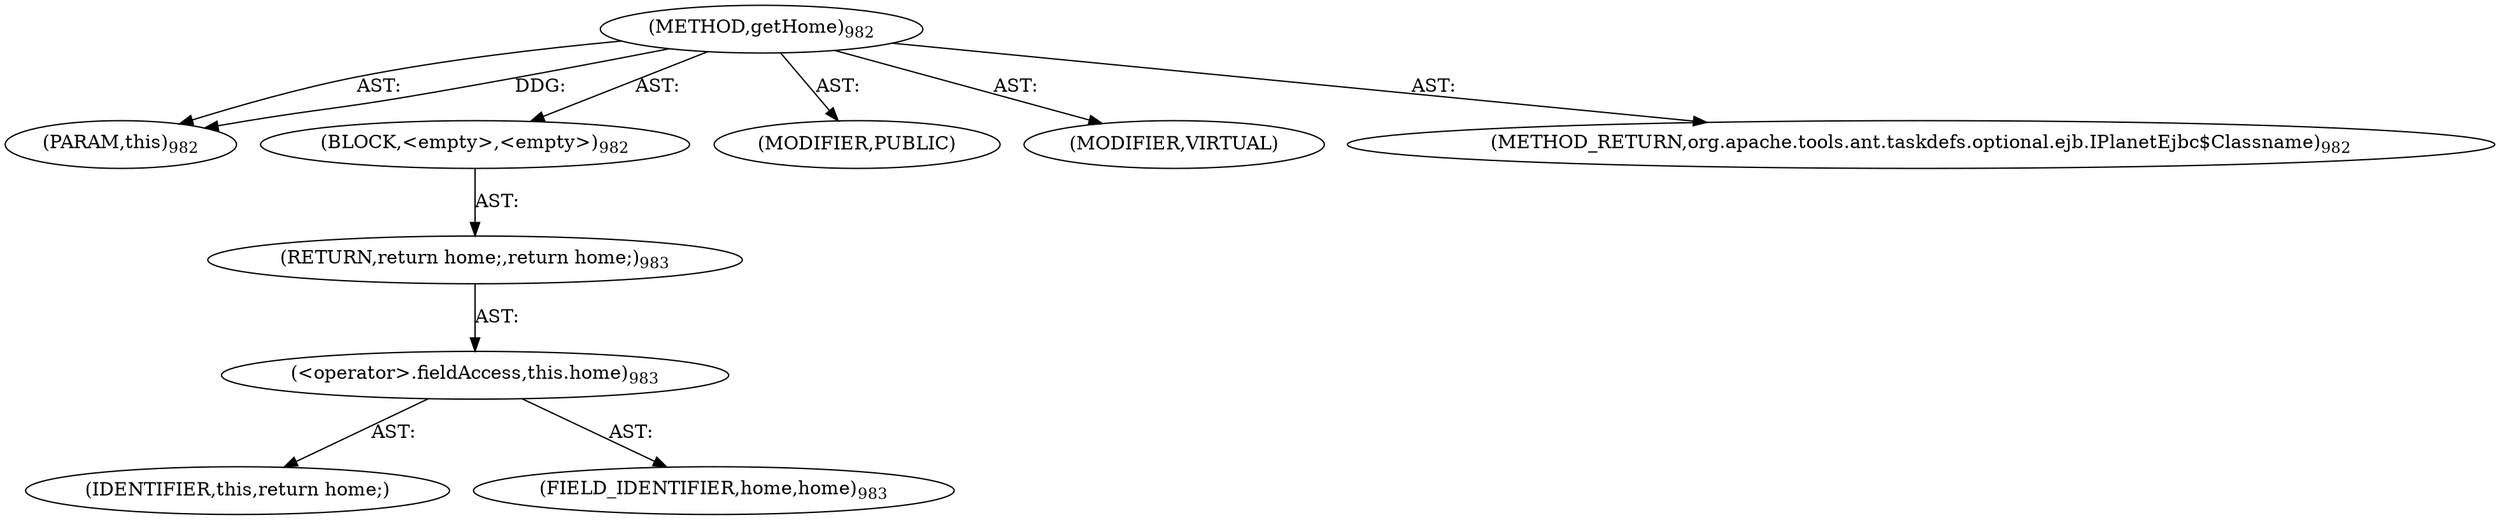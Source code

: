 digraph "getHome" {  
"111669149727" [label = <(METHOD,getHome)<SUB>982</SUB>> ]
"115964117072" [label = <(PARAM,this)<SUB>982</SUB>> ]
"25769803904" [label = <(BLOCK,&lt;empty&gt;,&lt;empty&gt;)<SUB>982</SUB>> ]
"146028888085" [label = <(RETURN,return home;,return home;)<SUB>983</SUB>> ]
"30064771681" [label = <(&lt;operator&gt;.fieldAccess,this.home)<SUB>983</SUB>> ]
"68719477225" [label = <(IDENTIFIER,this,return home;)> ]
"55834575016" [label = <(FIELD_IDENTIFIER,home,home)<SUB>983</SUB>> ]
"133143986276" [label = <(MODIFIER,PUBLIC)> ]
"133143986277" [label = <(MODIFIER,VIRTUAL)> ]
"128849018911" [label = <(METHOD_RETURN,org.apache.tools.ant.taskdefs.optional.ejb.IPlanetEjbc$Classname)<SUB>982</SUB>> ]
  "111669149727" -> "115964117072"  [ label = "AST: "] 
  "111669149727" -> "25769803904"  [ label = "AST: "] 
  "111669149727" -> "133143986276"  [ label = "AST: "] 
  "111669149727" -> "133143986277"  [ label = "AST: "] 
  "111669149727" -> "128849018911"  [ label = "AST: "] 
  "25769803904" -> "146028888085"  [ label = "AST: "] 
  "146028888085" -> "30064771681"  [ label = "AST: "] 
  "30064771681" -> "68719477225"  [ label = "AST: "] 
  "30064771681" -> "55834575016"  [ label = "AST: "] 
  "111669149727" -> "115964117072"  [ label = "DDG: "] 
}
